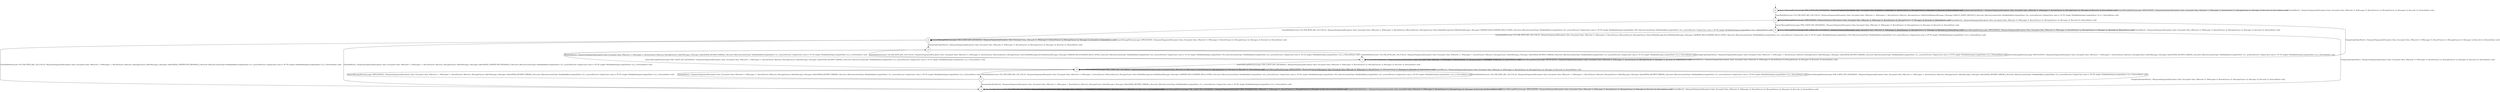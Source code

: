 digraph g {
__start0 [label="" shape="none"];

	s0 [shape="circle" label="s0"];
	s1 [shape="circle" label="s1"];
	s2 [shape="circle" label="s2"];
	s3 [shape="circle" label="s3"];
	s4 [shape="circle" label="s4"];
	s5 [shape="circle" label="s5"];
	s6 [shape="circle" label="s6"];
	s7 [shape="circle" label="s7"];
	s8 [shape="circle" label="s8"];
	s0 -> s1 [label="ClientHelloWord{suite=TLS_PSK_WITH_AES_128_CCM_8} / ResponseFingerprint[Exception=false, Encrypted=false, #Records=1, #Messages=1, RecordClasses=[Record,], MessageClasses=[HelloVerifyRequestMessage,], Messages=[HELLO_VERIFY_REQUEST,], Reccords=[Record{contentType=ModifiableByte{originalValue=22}, protocolVersion=Original byte value is: FE FD, length=ModifiableInteger{originalValue=31}},], NetworkState=null]"];
	s0 -> s0 [label="GenericMessageWord{message=PSK_CLIENT_KEY_EXCHANGE} / ResponseFingerprint[Exception=false, Encrypted=false, #Records=0, #Messages=0, RecordClasses=[], MessageClasses=[], Messages=[], Reccords=[], NetworkState=null]"];
	s0 -> s0 [label="ChangeCipherSpecWord{} / ResponseFingerprint[Exception=false, Encrypted=false, #Records=0, #Messages=0, RecordClasses=[], MessageClasses=[], Messages=[], Reccords=[], NetworkState=null]"];
	s0 -> s0 [label="GenericMessageWord{message=APPLICATION} / ResponseFingerprint[Exception=false, Encrypted=false, #Records=0, #Messages=0, RecordClasses=[], MessageClasses=[], Messages=[], Reccords=[], NetworkState=null]"];
	s0 -> s0 [label="FinishedWord{} / ResponseFingerprint[Exception=false, Encrypted=false, #Records=0, #Messages=0, RecordClasses=[], MessageClasses=[], Messages=[], Reccords=[], NetworkState=null]"];
	s1 -> s2 [label="ClientHelloWord{suite=TLS_PSK_WITH_AES_128_CCM_8} / ResponseFingerprint[Exception=false, Encrypted=false, #Records=2, #Messages=2, RecordClasses=[Record,Record,], MessageClasses=[ServerHelloMessage,ServerHelloDoneMessage,], Messages=[SERVER_HELLO,SERVER_HELLO_DONE,], Reccords=[Record{contentType=ModifiableByte{originalValue=22}, protocolVersion=Original byte value is: FE FD, length=ModifiableInteger{originalValue=50}},Record{contentType=ModifiableByte{originalValue=22}, protocolVersion=Original byte value is: FE FD, length=ModifiableInteger{originalValue=12}},], NetworkState=null]"];
	s1 -> s8 [label="GenericMessageWord{message=PSK_CLIENT_KEY_EXCHANGE} / ResponseFingerprint[Exception=false, Encrypted=false, #Records=0, #Messages=0, RecordClasses=[], MessageClasses=[], Messages=[], Reccords=[], NetworkState=null]"];
	s1 -> s5 [label="ChangeCipherSpecWord{} / ResponseFingerprint[Exception=false, Encrypted=false, #Records=0, #Messages=0, RecordClasses=[], MessageClasses=[], Messages=[], Reccords=[], NetworkState=null]"];
	s1 -> s1 [label="GenericMessageWord{message=APPLICATION} / ResponseFingerprint[Exception=false, Encrypted=false, #Records=0, #Messages=0, RecordClasses=[], MessageClasses=[], Messages=[], Reccords=[], NetworkState=null]"];
	s1 -> s1 [label="FinishedWord{} / ResponseFingerprint[Exception=false, Encrypted=false, #Records=0, #Messages=0, RecordClasses=[], MessageClasses=[], Messages=[], Reccords=[], NetworkState=null]"];
	s2 -> s3 [label="ClientHelloWord{suite=TLS_PSK_WITH_AES_128_CCM_8} / ResponseFingerprint[Exception=false, Encrypted=false, #Records=1, #Messages=1, RecordClasses=[Record,], MessageClasses=[AlertMessage,], Messages=[Alert(FATAL,UNEXPECTED_MESSAGE),], Reccords=[Record{contentType=ModifiableByte{originalValue=21}, protocolVersion=Original byte value is: FE FD, length=ModifiableInteger{originalValue=2}},], NetworkState=null]"];
	s2 -> s2 [label="GenericMessageWord{message=PSK_CLIENT_KEY_EXCHANGE} / ResponseFingerprint[Exception=false, Encrypted=false, #Records=0, #Messages=0, RecordClasses=[], MessageClasses=[], Messages=[], Reccords=[], NetworkState=null]"];
	s2 -> s4 [label="ChangeCipherSpecWord{} / ResponseFingerprint[Exception=false, Encrypted=false, #Records=0, #Messages=0, RecordClasses=[], MessageClasses=[], Messages=[], Reccords=[], NetworkState=null]"];
	s2 -> s2 [label="GenericMessageWord{message=APPLICATION} / ResponseFingerprint[Exception=false, Encrypted=false, #Records=0, #Messages=0, RecordClasses=[], MessageClasses=[], Messages=[], Reccords=[], NetworkState=null]"];
	s2 -> s3 [label="FinishedWord{} / ResponseFingerprint[Exception=false, Encrypted=false, #Records=1, #Messages=1, RecordClasses=[Record,], MessageClasses=[AlertMessage,], Messages=[Alert(FATAL,UNEXPECTED_MESSAGE),], Reccords=[Record{contentType=ModifiableByte{originalValue=21}, protocolVersion=Original byte value is: FE FD, length=ModifiableInteger{originalValue=2}},], NetworkState=null]"];
	s3 -> s3 [label="ClientHelloWord{suite=TLS_PSK_WITH_AES_128_CCM_8} / ResponseFingerprint[Exception=false, Encrypted=false, #Records=0, #Messages=0, RecordClasses=[], MessageClasses=[], Messages=[], Reccords=[], NetworkState=null]"];
	s3 -> s3 [label="GenericMessageWord{message=PSK_CLIENT_KEY_EXCHANGE} / ResponseFingerprint[Exception=false, Encrypted=false, #Records=0, #Messages=0, RecordClasses=[], MessageClasses=[], Messages=[], Reccords=[], NetworkState=null]"];
	s3 -> s3 [label="ChangeCipherSpecWord{} / ResponseFingerprint[Exception=false, Encrypted=false, #Records=0, #Messages=0, RecordClasses=[], MessageClasses=[], Messages=[], Reccords=[], NetworkState=null]"];
	s3 -> s3 [label="GenericMessageWord{message=APPLICATION} / ResponseFingerprint[Exception=false, Encrypted=false, #Records=0, #Messages=0, RecordClasses=[], MessageClasses=[], Messages=[], Reccords=[], NetworkState=null]"];
	s3 -> s3 [label="FinishedWord{} / ResponseFingerprint[Exception=false, Encrypted=false, #Records=0, #Messages=0, RecordClasses=[], MessageClasses=[], Messages=[], Reccords=[], NetworkState=null]"];
	s4 -> s5 [label="ClientHelloWord{suite=TLS_PSK_WITH_AES_128_CCM_8} / ResponseFingerprint[Exception=false, Encrypted=false, #Records=1, #Messages=1, RecordClasses=[Record,], MessageClasses=[AlertMessage,], Messages=[Alert(FATAL,DECRYPT_ERROR),], Reccords=[Record{contentType=ModifiableByte{originalValue=21}, protocolVersion=Original byte value is: FE FD, length=ModifiableInteger{originalValue=2}},], NetworkState=null]"];
	s4 -> s6 [label="GenericMessageWord{message=PSK_CLIENT_KEY_EXCHANGE} / ResponseFingerprint[Exception=false, Encrypted=false, #Records=1, #Messages=1, RecordClasses=[Record,], MessageClasses=[AlertMessage,], Messages=[Alert(FATAL,DECRYPT_ERROR),], Reccords=[Record{contentType=ModifiableByte{originalValue=21}, protocolVersion=Original byte value is: FE FD, length=ModifiableInteger{originalValue=2}},], NetworkState=null]"];
	s4 -> s5 [label="ChangeCipherSpecWord{} / ResponseFingerprint[Exception=false, Encrypted=false, #Records=1, #Messages=1, RecordClasses=[Record,], MessageClasses=[AlertMessage,], Messages=[Alert(FATAL,DECRYPT_ERROR),], Reccords=[Record{contentType=ModifiableByte{originalValue=21}, protocolVersion=Original byte value is: FE FD, length=ModifiableInteger{originalValue=2}},], NetworkState=null]"];
	s4 -> s5 [label="GenericMessageWord{message=APPLICATION} / ResponseFingerprint[Exception=false, Encrypted=false, #Records=1, #Messages=1, RecordClasses=[Record,], MessageClasses=[AlertMessage,], Messages=[Alert(FATAL,DECRYPT_ERROR),], Reccords=[Record{contentType=ModifiableByte{originalValue=21}, protocolVersion=Original byte value is: FE FD, length=ModifiableInteger{originalValue=2}},], NetworkState=null]"];
	s4 -> s5 [label="FinishedWord{} / ResponseFingerprint[Exception=false, Encrypted=false, #Records=1, #Messages=1, RecordClasses=[Record,], MessageClasses=[AlertMessage,], Messages=[Alert(FATAL,DECRYPT_ERROR),], Reccords=[Record{contentType=ModifiableByte{originalValue=21}, protocolVersion=Original byte value is: FE FD, length=ModifiableInteger{originalValue=2}},], NetworkState=null]"];
	s5 -> s4 [label="ClientHelloWord{suite=TLS_PSK_WITH_AES_128_CCM_8} / ResponseFingerprint[Exception=false, Encrypted=false, #Records=2, #Messages=2, RecordClasses=[Record,Record,], MessageClasses=[ServerHelloMessage,ServerHelloDoneMessage,], Messages=[SERVER_HELLO,SERVER_HELLO_DONE,], Reccords=[Record{contentType=ModifiableByte{originalValue=22}, protocolVersion=Original byte value is: FE FD, length=ModifiableInteger{originalValue=50}},Record{contentType=ModifiableByte{originalValue=22}, protocolVersion=Original byte value is: FE FD, length=ModifiableInteger{originalValue=12}},], NetworkState=null]"];
	s5 -> s6 [label="GenericMessageWord{message=PSK_CLIENT_KEY_EXCHANGE} / ResponseFingerprint[Exception=false, Encrypted=false, #Records=0, #Messages=0, RecordClasses=[], MessageClasses=[], Messages=[], Reccords=[], NetworkState=null]"];
	s5 -> s5 [label="ChangeCipherSpecWord{} / ResponseFingerprint[Exception=false, Encrypted=false, #Records=0, #Messages=0, RecordClasses=[], MessageClasses=[], Messages=[], Reccords=[], NetworkState=null]"];
	s5 -> s5 [label="GenericMessageWord{message=APPLICATION} / ResponseFingerprint[Exception=false, Encrypted=false, #Records=0, #Messages=0, RecordClasses=[], MessageClasses=[], Messages=[], Reccords=[], NetworkState=null]"];
	s5 -> s5 [label="FinishedWord{} / ResponseFingerprint[Exception=false, Encrypted=false, #Records=0, #Messages=0, RecordClasses=[], MessageClasses=[], Messages=[], Reccords=[], NetworkState=null]"];
	s6 -> s7 [label="ClientHelloWord{suite=TLS_PSK_WITH_AES_128_CCM_8} / ResponseFingerprint[Exception=false, Encrypted=false, #Records=2, #Messages=2, RecordClasses=[Record,Record,], MessageClasses=[ServerHelloMessage,ServerHelloDoneMessage,], Messages=[SERVER_HELLO,SERVER_HELLO_DONE,], Reccords=[Record{contentType=ModifiableByte{originalValue=22}, protocolVersion=Original byte value is: FE FD, length=ModifiableInteger{originalValue=50}},Record{contentType=ModifiableByte{originalValue=22}, protocolVersion=Original byte value is: FE FD, length=ModifiableInteger{originalValue=12}},], NetworkState=null]"];
	s6 -> s6 [label="GenericMessageWord{message=PSK_CLIENT_KEY_EXCHANGE} / ResponseFingerprint[Exception=false, Encrypted=false, #Records=0, #Messages=0, RecordClasses=[], MessageClasses=[], Messages=[], Reccords=[], NetworkState=null]"];
	s6 -> s3 [label="ChangeCipherSpecWord{} / ResponseFingerprint[Exception=false, Encrypted=false, #Records=0, #Messages=0, RecordClasses=[], MessageClasses=[], Messages=[], Reccords=[], NetworkState=null]"];
	s6 -> s6 [label="GenericMessageWord{message=APPLICATION} / ResponseFingerprint[Exception=false, Encrypted=false, #Records=0, #Messages=0, RecordClasses=[], MessageClasses=[], Messages=[], Reccords=[], NetworkState=null]"];
	s6 -> s6 [label="FinishedWord{} / ResponseFingerprint[Exception=false, Encrypted=false, #Records=0, #Messages=0, RecordClasses=[], MessageClasses=[], Messages=[], Reccords=[], NetworkState=null]"];
	s7 -> s6 [label="ClientHelloWord{suite=TLS_PSK_WITH_AES_128_CCM_8} / ResponseFingerprint[Exception=false, Encrypted=false, #Records=1, #Messages=1, RecordClasses=[Record,], MessageClasses=[AlertMessage,], Messages=[Alert(FATAL,DECRYPT_ERROR),], Reccords=[Record{contentType=ModifiableByte{originalValue=21}, protocolVersion=Original byte value is: FE FD, length=ModifiableInteger{originalValue=2}},], NetworkState=null]"];
	s7 -> s6 [label="GenericMessageWord{message=PSK_CLIENT_KEY_EXCHANGE} / ResponseFingerprint[Exception=false, Encrypted=false, #Records=1, #Messages=1, RecordClasses=[Record,], MessageClasses=[AlertMessage,], Messages=[Alert(FATAL,DECRYPT_ERROR),], Reccords=[Record{contentType=ModifiableByte{originalValue=21}, protocolVersion=Original byte value is: FE FD, length=ModifiableInteger{originalValue=2}},], NetworkState=null]"];
	s7 -> s3 [label="ChangeCipherSpecWord{} / ResponseFingerprint[Exception=false, Encrypted=false, #Records=1, #Messages=1, RecordClasses=[Record,], MessageClasses=[AlertMessage,], Messages=[Alert(FATAL,DECRYPT_ERROR),], Reccords=[Record{contentType=ModifiableByte{originalValue=21}, protocolVersion=Original byte value is: FE FD, length=ModifiableInteger{originalValue=2}},], NetworkState=null]"];
	s7 -> s6 [label="GenericMessageWord{message=APPLICATION} / ResponseFingerprint[Exception=false, Encrypted=false, #Records=1, #Messages=1, RecordClasses=[Record,], MessageClasses=[AlertMessage,], Messages=[Alert(FATAL,DECRYPT_ERROR),], Reccords=[Record{contentType=ModifiableByte{originalValue=21}, protocolVersion=Original byte value is: FE FD, length=ModifiableInteger{originalValue=2}},], NetworkState=null]"];
	s7 -> s6 [label="FinishedWord{} / ResponseFingerprint[Exception=false, Encrypted=false, #Records=1, #Messages=1, RecordClasses=[Record,], MessageClasses=[AlertMessage,], Messages=[Alert(FATAL,DECRYPT_ERROR),], Reccords=[Record{contentType=ModifiableByte{originalValue=21}, protocolVersion=Original byte value is: FE FD, length=ModifiableInteger{originalValue=2}},], NetworkState=null]"];
	s8 -> s2 [label="ClientHelloWord{suite=TLS_PSK_WITH_AES_128_CCM_8} / ResponseFingerprint[Exception=false, Encrypted=false, #Records=2, #Messages=2, RecordClasses=[Record,Record,], MessageClasses=[ServerHelloMessage,ServerHelloDoneMessage,], Messages=[SERVER_HELLO,SERVER_HELLO_DONE,], Reccords=[Record{contentType=ModifiableByte{originalValue=22}, protocolVersion=Original byte value is: FE FD, length=ModifiableInteger{originalValue=50}},Record{contentType=ModifiableByte{originalValue=22}, protocolVersion=Original byte value is: FE FD, length=ModifiableInteger{originalValue=12}},], NetworkState=null]"];
	s8 -> s8 [label="GenericMessageWord{message=PSK_CLIENT_KEY_EXCHANGE} / ResponseFingerprint[Exception=false, Encrypted=false, #Records=0, #Messages=0, RecordClasses=[], MessageClasses=[], Messages=[], Reccords=[], NetworkState=null]"];
	s8 -> s3 [label="ChangeCipherSpecWord{} / ResponseFingerprint[Exception=false, Encrypted=false, #Records=0, #Messages=0, RecordClasses=[], MessageClasses=[], Messages=[], Reccords=[], NetworkState=null]"];
	s8 -> s8 [label="GenericMessageWord{message=APPLICATION} / ResponseFingerprint[Exception=false, Encrypted=false, #Records=0, #Messages=0, RecordClasses=[], MessageClasses=[], Messages=[], Reccords=[], NetworkState=null]"];
	s8 -> s8 [label="FinishedWord{} / ResponseFingerprint[Exception=false, Encrypted=false, #Records=0, #Messages=0, RecordClasses=[], MessageClasses=[], Messages=[], Reccords=[], NetworkState=null]"];

__start0 -> s0;
}
